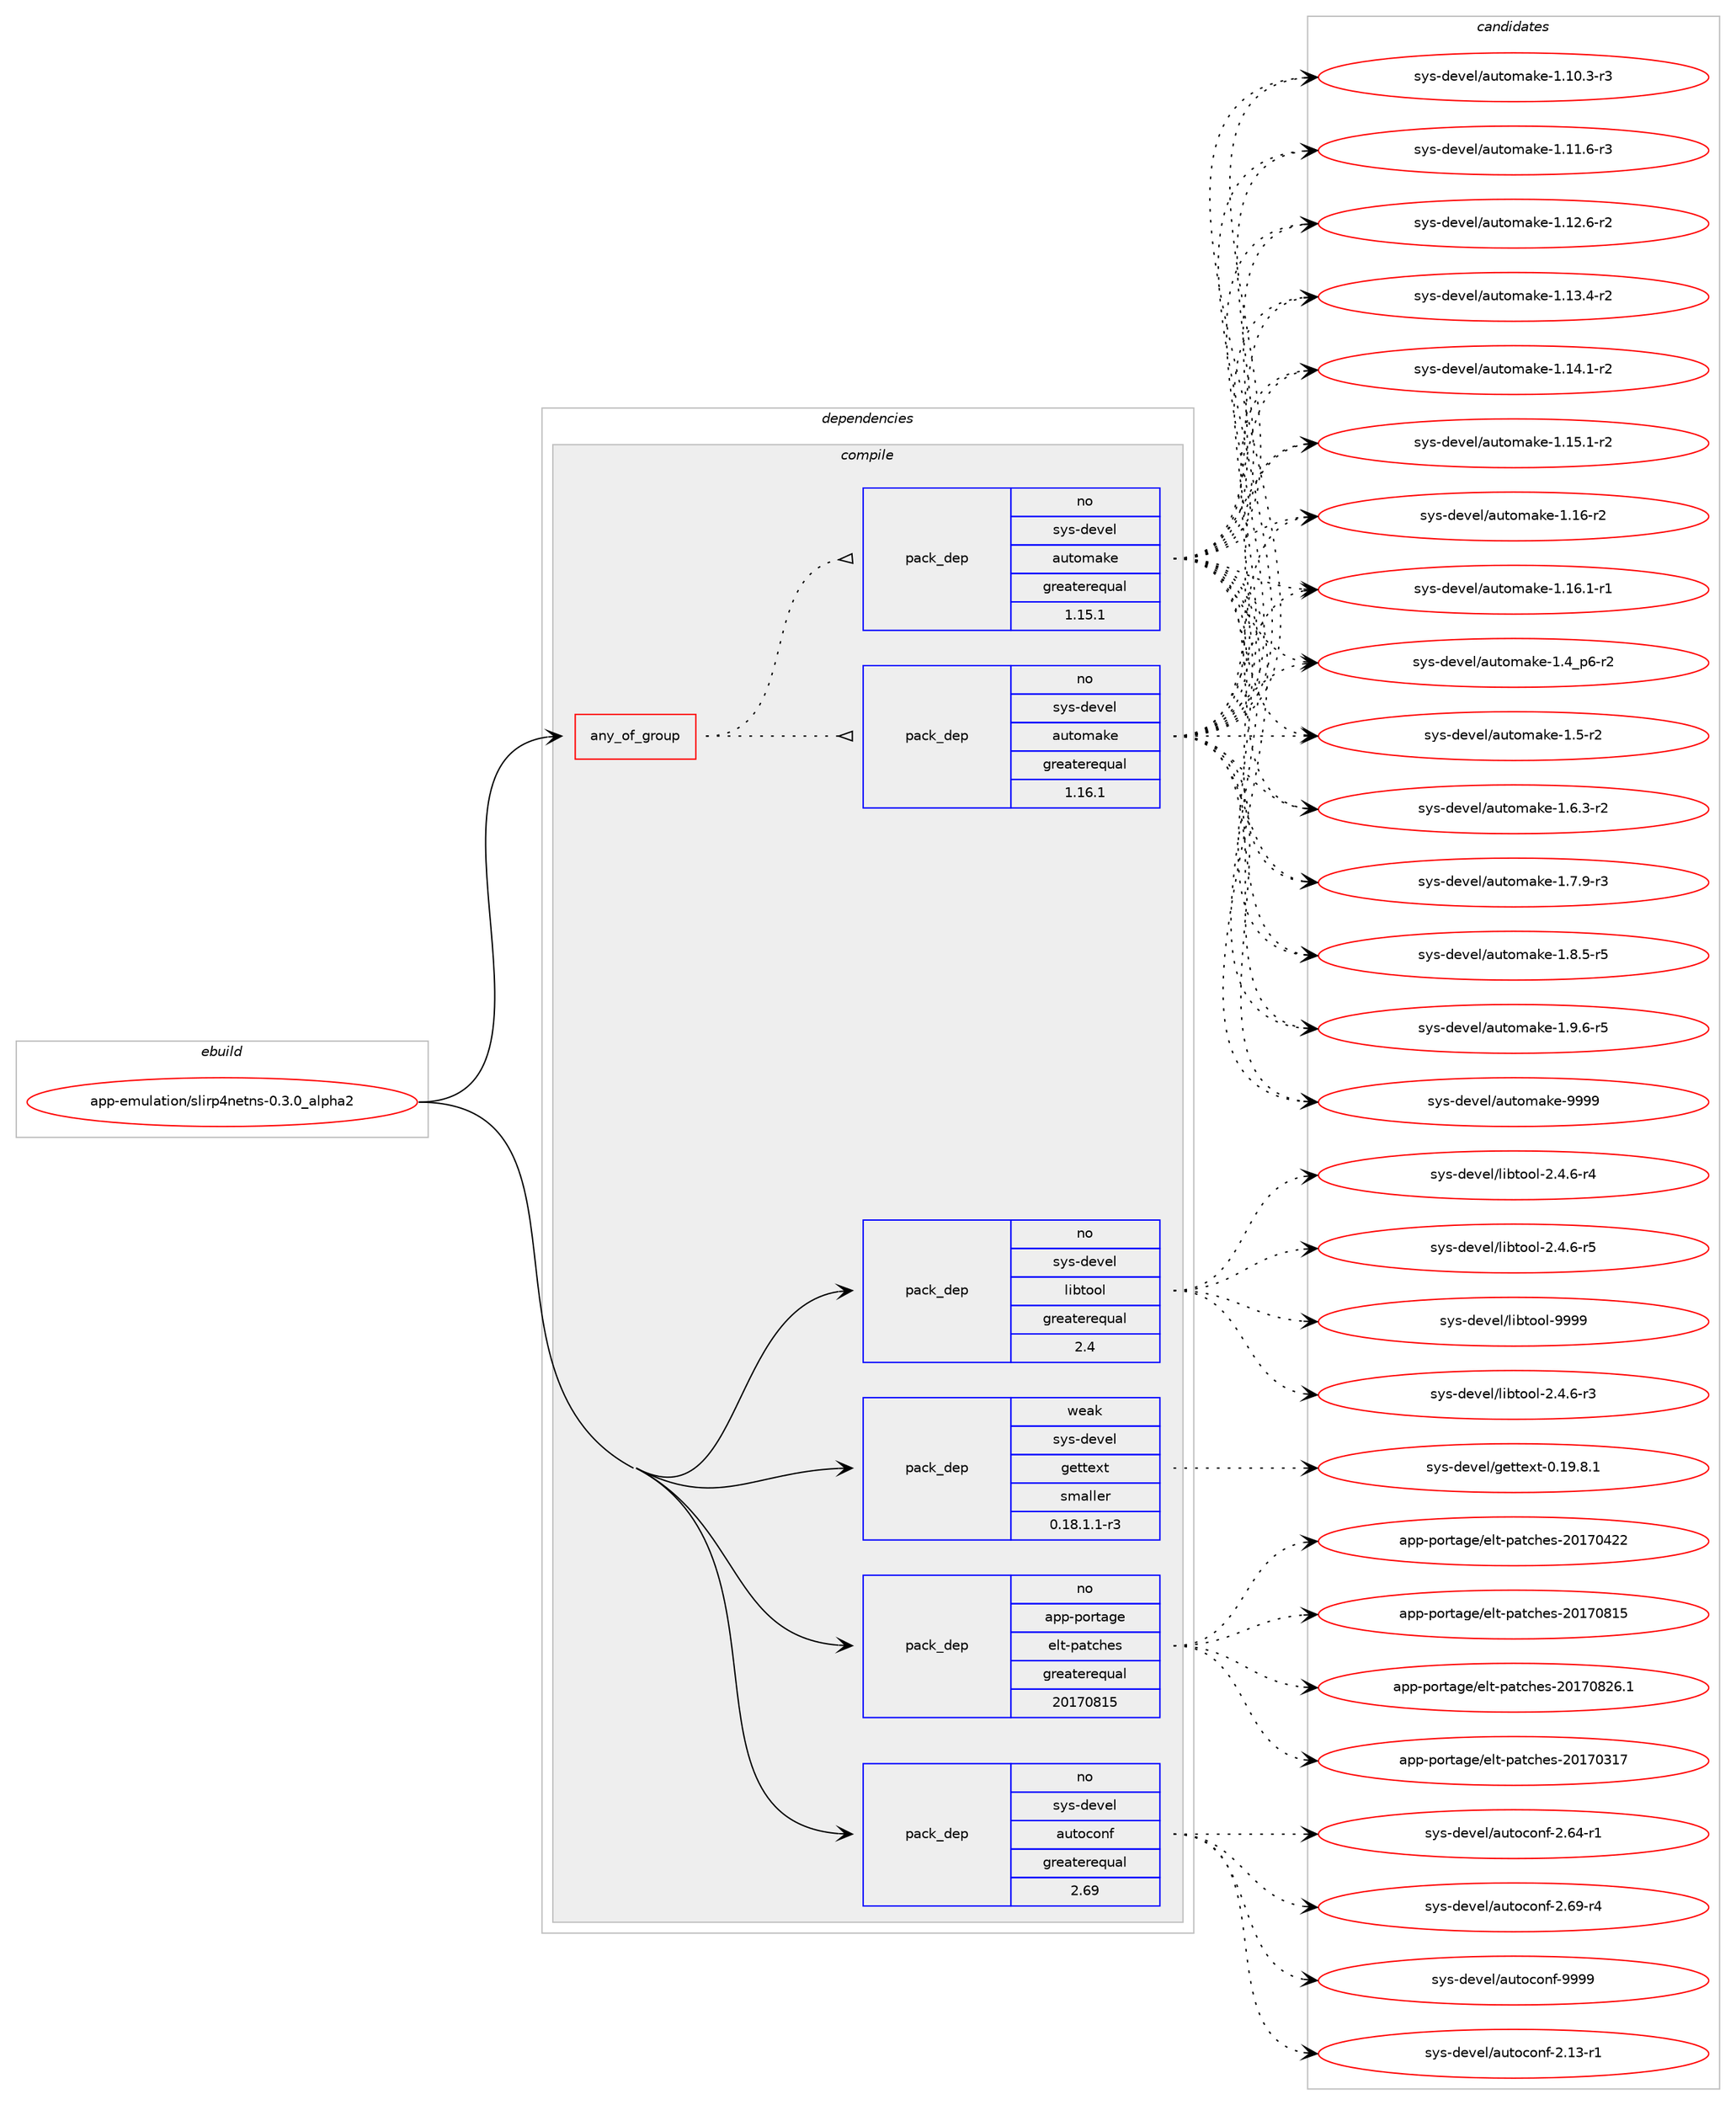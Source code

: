digraph prolog {

# *************
# Graph options
# *************

newrank=true;
concentrate=true;
compound=true;
graph [rankdir=LR,fontname=Helvetica,fontsize=10,ranksep=1.5];#, ranksep=2.5, nodesep=0.2];
edge  [arrowhead=vee];
node  [fontname=Helvetica,fontsize=10];

# **********
# The ebuild
# **********

subgraph cluster_leftcol {
color=gray;
rank=same;
label=<<i>ebuild</i>>;
id [label="app-emulation/slirp4netns-0.3.0_alpha2", color=red, width=4, href="../app-emulation/slirp4netns-0.3.0_alpha2.svg"];
}

# ****************
# The dependencies
# ****************

subgraph cluster_midcol {
color=gray;
label=<<i>dependencies</i>>;
subgraph cluster_compile {
fillcolor="#eeeeee";
style=filled;
label=<<i>compile</i>>;
subgraph any19497 {
dependency1288506 [label=<<TABLE BORDER="0" CELLBORDER="1" CELLSPACING="0" CELLPADDING="4"><TR><TD CELLPADDING="10">any_of_group</TD></TR></TABLE>>, shape=none, color=red];subgraph pack917794 {
dependency1288507 [label=<<TABLE BORDER="0" CELLBORDER="1" CELLSPACING="0" CELLPADDING="4" WIDTH="220"><TR><TD ROWSPAN="6" CELLPADDING="30">pack_dep</TD></TR><TR><TD WIDTH="110">no</TD></TR><TR><TD>sys-devel</TD></TR><TR><TD>automake</TD></TR><TR><TD>greaterequal</TD></TR><TR><TD>1.16.1</TD></TR></TABLE>>, shape=none, color=blue];
}
dependency1288506:e -> dependency1288507:w [weight=20,style="dotted",arrowhead="oinv"];
subgraph pack917795 {
dependency1288508 [label=<<TABLE BORDER="0" CELLBORDER="1" CELLSPACING="0" CELLPADDING="4" WIDTH="220"><TR><TD ROWSPAN="6" CELLPADDING="30">pack_dep</TD></TR><TR><TD WIDTH="110">no</TD></TR><TR><TD>sys-devel</TD></TR><TR><TD>automake</TD></TR><TR><TD>greaterequal</TD></TR><TR><TD>1.15.1</TD></TR></TABLE>>, shape=none, color=blue];
}
dependency1288506:e -> dependency1288508:w [weight=20,style="dotted",arrowhead="oinv"];
}
id:e -> dependency1288506:w [weight=20,style="solid",arrowhead="vee"];
subgraph pack917796 {
dependency1288509 [label=<<TABLE BORDER="0" CELLBORDER="1" CELLSPACING="0" CELLPADDING="4" WIDTH="220"><TR><TD ROWSPAN="6" CELLPADDING="30">pack_dep</TD></TR><TR><TD WIDTH="110">no</TD></TR><TR><TD>app-portage</TD></TR><TR><TD>elt-patches</TD></TR><TR><TD>greaterequal</TD></TR><TR><TD>20170815</TD></TR></TABLE>>, shape=none, color=blue];
}
id:e -> dependency1288509:w [weight=20,style="solid",arrowhead="vee"];
subgraph pack917797 {
dependency1288510 [label=<<TABLE BORDER="0" CELLBORDER="1" CELLSPACING="0" CELLPADDING="4" WIDTH="220"><TR><TD ROWSPAN="6" CELLPADDING="30">pack_dep</TD></TR><TR><TD WIDTH="110">no</TD></TR><TR><TD>sys-devel</TD></TR><TR><TD>autoconf</TD></TR><TR><TD>greaterequal</TD></TR><TR><TD>2.69</TD></TR></TABLE>>, shape=none, color=blue];
}
id:e -> dependency1288510:w [weight=20,style="solid",arrowhead="vee"];
subgraph pack917798 {
dependency1288511 [label=<<TABLE BORDER="0" CELLBORDER="1" CELLSPACING="0" CELLPADDING="4" WIDTH="220"><TR><TD ROWSPAN="6" CELLPADDING="30">pack_dep</TD></TR><TR><TD WIDTH="110">no</TD></TR><TR><TD>sys-devel</TD></TR><TR><TD>libtool</TD></TR><TR><TD>greaterequal</TD></TR><TR><TD>2.4</TD></TR></TABLE>>, shape=none, color=blue];
}
id:e -> dependency1288511:w [weight=20,style="solid",arrowhead="vee"];
subgraph pack917799 {
dependency1288512 [label=<<TABLE BORDER="0" CELLBORDER="1" CELLSPACING="0" CELLPADDING="4" WIDTH="220"><TR><TD ROWSPAN="6" CELLPADDING="30">pack_dep</TD></TR><TR><TD WIDTH="110">weak</TD></TR><TR><TD>sys-devel</TD></TR><TR><TD>gettext</TD></TR><TR><TD>smaller</TD></TR><TR><TD>0.18.1.1-r3</TD></TR></TABLE>>, shape=none, color=blue];
}
id:e -> dependency1288512:w [weight=20,style="solid",arrowhead="vee"];
}
subgraph cluster_compileandrun {
fillcolor="#eeeeee";
style=filled;
label=<<i>compile and run</i>>;
}
subgraph cluster_run {
fillcolor="#eeeeee";
style=filled;
label=<<i>run</i>>;
}
}

# **************
# The candidates
# **************

subgraph cluster_choices {
rank=same;
color=gray;
label=<<i>candidates</i>>;

subgraph choice917794 {
color=black;
nodesep=1;
choice11512111545100101118101108479711711611110997107101454946494846514511451 [label="sys-devel/automake-1.10.3-r3", color=red, width=4,href="../sys-devel/automake-1.10.3-r3.svg"];
choice11512111545100101118101108479711711611110997107101454946494946544511451 [label="sys-devel/automake-1.11.6-r3", color=red, width=4,href="../sys-devel/automake-1.11.6-r3.svg"];
choice11512111545100101118101108479711711611110997107101454946495046544511450 [label="sys-devel/automake-1.12.6-r2", color=red, width=4,href="../sys-devel/automake-1.12.6-r2.svg"];
choice11512111545100101118101108479711711611110997107101454946495146524511450 [label="sys-devel/automake-1.13.4-r2", color=red, width=4,href="../sys-devel/automake-1.13.4-r2.svg"];
choice11512111545100101118101108479711711611110997107101454946495246494511450 [label="sys-devel/automake-1.14.1-r2", color=red, width=4,href="../sys-devel/automake-1.14.1-r2.svg"];
choice11512111545100101118101108479711711611110997107101454946495346494511450 [label="sys-devel/automake-1.15.1-r2", color=red, width=4,href="../sys-devel/automake-1.15.1-r2.svg"];
choice1151211154510010111810110847971171161111099710710145494649544511450 [label="sys-devel/automake-1.16-r2", color=red, width=4,href="../sys-devel/automake-1.16-r2.svg"];
choice11512111545100101118101108479711711611110997107101454946495446494511449 [label="sys-devel/automake-1.16.1-r1", color=red, width=4,href="../sys-devel/automake-1.16.1-r1.svg"];
choice115121115451001011181011084797117116111109971071014549465295112544511450 [label="sys-devel/automake-1.4_p6-r2", color=red, width=4,href="../sys-devel/automake-1.4_p6-r2.svg"];
choice11512111545100101118101108479711711611110997107101454946534511450 [label="sys-devel/automake-1.5-r2", color=red, width=4,href="../sys-devel/automake-1.5-r2.svg"];
choice115121115451001011181011084797117116111109971071014549465446514511450 [label="sys-devel/automake-1.6.3-r2", color=red, width=4,href="../sys-devel/automake-1.6.3-r2.svg"];
choice115121115451001011181011084797117116111109971071014549465546574511451 [label="sys-devel/automake-1.7.9-r3", color=red, width=4,href="../sys-devel/automake-1.7.9-r3.svg"];
choice115121115451001011181011084797117116111109971071014549465646534511453 [label="sys-devel/automake-1.8.5-r5", color=red, width=4,href="../sys-devel/automake-1.8.5-r5.svg"];
choice115121115451001011181011084797117116111109971071014549465746544511453 [label="sys-devel/automake-1.9.6-r5", color=red, width=4,href="../sys-devel/automake-1.9.6-r5.svg"];
choice115121115451001011181011084797117116111109971071014557575757 [label="sys-devel/automake-9999", color=red, width=4,href="../sys-devel/automake-9999.svg"];
dependency1288507:e -> choice11512111545100101118101108479711711611110997107101454946494846514511451:w [style=dotted,weight="100"];
dependency1288507:e -> choice11512111545100101118101108479711711611110997107101454946494946544511451:w [style=dotted,weight="100"];
dependency1288507:e -> choice11512111545100101118101108479711711611110997107101454946495046544511450:w [style=dotted,weight="100"];
dependency1288507:e -> choice11512111545100101118101108479711711611110997107101454946495146524511450:w [style=dotted,weight="100"];
dependency1288507:e -> choice11512111545100101118101108479711711611110997107101454946495246494511450:w [style=dotted,weight="100"];
dependency1288507:e -> choice11512111545100101118101108479711711611110997107101454946495346494511450:w [style=dotted,weight="100"];
dependency1288507:e -> choice1151211154510010111810110847971171161111099710710145494649544511450:w [style=dotted,weight="100"];
dependency1288507:e -> choice11512111545100101118101108479711711611110997107101454946495446494511449:w [style=dotted,weight="100"];
dependency1288507:e -> choice115121115451001011181011084797117116111109971071014549465295112544511450:w [style=dotted,weight="100"];
dependency1288507:e -> choice11512111545100101118101108479711711611110997107101454946534511450:w [style=dotted,weight="100"];
dependency1288507:e -> choice115121115451001011181011084797117116111109971071014549465446514511450:w [style=dotted,weight="100"];
dependency1288507:e -> choice115121115451001011181011084797117116111109971071014549465546574511451:w [style=dotted,weight="100"];
dependency1288507:e -> choice115121115451001011181011084797117116111109971071014549465646534511453:w [style=dotted,weight="100"];
dependency1288507:e -> choice115121115451001011181011084797117116111109971071014549465746544511453:w [style=dotted,weight="100"];
dependency1288507:e -> choice115121115451001011181011084797117116111109971071014557575757:w [style=dotted,weight="100"];
}
subgraph choice917795 {
color=black;
nodesep=1;
choice11512111545100101118101108479711711611110997107101454946494846514511451 [label="sys-devel/automake-1.10.3-r3", color=red, width=4,href="../sys-devel/automake-1.10.3-r3.svg"];
choice11512111545100101118101108479711711611110997107101454946494946544511451 [label="sys-devel/automake-1.11.6-r3", color=red, width=4,href="../sys-devel/automake-1.11.6-r3.svg"];
choice11512111545100101118101108479711711611110997107101454946495046544511450 [label="sys-devel/automake-1.12.6-r2", color=red, width=4,href="../sys-devel/automake-1.12.6-r2.svg"];
choice11512111545100101118101108479711711611110997107101454946495146524511450 [label="sys-devel/automake-1.13.4-r2", color=red, width=4,href="../sys-devel/automake-1.13.4-r2.svg"];
choice11512111545100101118101108479711711611110997107101454946495246494511450 [label="sys-devel/automake-1.14.1-r2", color=red, width=4,href="../sys-devel/automake-1.14.1-r2.svg"];
choice11512111545100101118101108479711711611110997107101454946495346494511450 [label="sys-devel/automake-1.15.1-r2", color=red, width=4,href="../sys-devel/automake-1.15.1-r2.svg"];
choice1151211154510010111810110847971171161111099710710145494649544511450 [label="sys-devel/automake-1.16-r2", color=red, width=4,href="../sys-devel/automake-1.16-r2.svg"];
choice11512111545100101118101108479711711611110997107101454946495446494511449 [label="sys-devel/automake-1.16.1-r1", color=red, width=4,href="../sys-devel/automake-1.16.1-r1.svg"];
choice115121115451001011181011084797117116111109971071014549465295112544511450 [label="sys-devel/automake-1.4_p6-r2", color=red, width=4,href="../sys-devel/automake-1.4_p6-r2.svg"];
choice11512111545100101118101108479711711611110997107101454946534511450 [label="sys-devel/automake-1.5-r2", color=red, width=4,href="../sys-devel/automake-1.5-r2.svg"];
choice115121115451001011181011084797117116111109971071014549465446514511450 [label="sys-devel/automake-1.6.3-r2", color=red, width=4,href="../sys-devel/automake-1.6.3-r2.svg"];
choice115121115451001011181011084797117116111109971071014549465546574511451 [label="sys-devel/automake-1.7.9-r3", color=red, width=4,href="../sys-devel/automake-1.7.9-r3.svg"];
choice115121115451001011181011084797117116111109971071014549465646534511453 [label="sys-devel/automake-1.8.5-r5", color=red, width=4,href="../sys-devel/automake-1.8.5-r5.svg"];
choice115121115451001011181011084797117116111109971071014549465746544511453 [label="sys-devel/automake-1.9.6-r5", color=red, width=4,href="../sys-devel/automake-1.9.6-r5.svg"];
choice115121115451001011181011084797117116111109971071014557575757 [label="sys-devel/automake-9999", color=red, width=4,href="../sys-devel/automake-9999.svg"];
dependency1288508:e -> choice11512111545100101118101108479711711611110997107101454946494846514511451:w [style=dotted,weight="100"];
dependency1288508:e -> choice11512111545100101118101108479711711611110997107101454946494946544511451:w [style=dotted,weight="100"];
dependency1288508:e -> choice11512111545100101118101108479711711611110997107101454946495046544511450:w [style=dotted,weight="100"];
dependency1288508:e -> choice11512111545100101118101108479711711611110997107101454946495146524511450:w [style=dotted,weight="100"];
dependency1288508:e -> choice11512111545100101118101108479711711611110997107101454946495246494511450:w [style=dotted,weight="100"];
dependency1288508:e -> choice11512111545100101118101108479711711611110997107101454946495346494511450:w [style=dotted,weight="100"];
dependency1288508:e -> choice1151211154510010111810110847971171161111099710710145494649544511450:w [style=dotted,weight="100"];
dependency1288508:e -> choice11512111545100101118101108479711711611110997107101454946495446494511449:w [style=dotted,weight="100"];
dependency1288508:e -> choice115121115451001011181011084797117116111109971071014549465295112544511450:w [style=dotted,weight="100"];
dependency1288508:e -> choice11512111545100101118101108479711711611110997107101454946534511450:w [style=dotted,weight="100"];
dependency1288508:e -> choice115121115451001011181011084797117116111109971071014549465446514511450:w [style=dotted,weight="100"];
dependency1288508:e -> choice115121115451001011181011084797117116111109971071014549465546574511451:w [style=dotted,weight="100"];
dependency1288508:e -> choice115121115451001011181011084797117116111109971071014549465646534511453:w [style=dotted,weight="100"];
dependency1288508:e -> choice115121115451001011181011084797117116111109971071014549465746544511453:w [style=dotted,weight="100"];
dependency1288508:e -> choice115121115451001011181011084797117116111109971071014557575757:w [style=dotted,weight="100"];
}
subgraph choice917796 {
color=black;
nodesep=1;
choice97112112451121111141169710310147101108116451129711699104101115455048495548514955 [label="app-portage/elt-patches-20170317", color=red, width=4,href="../app-portage/elt-patches-20170317.svg"];
choice97112112451121111141169710310147101108116451129711699104101115455048495548525050 [label="app-portage/elt-patches-20170422", color=red, width=4,href="../app-portage/elt-patches-20170422.svg"];
choice97112112451121111141169710310147101108116451129711699104101115455048495548564953 [label="app-portage/elt-patches-20170815", color=red, width=4,href="../app-portage/elt-patches-20170815.svg"];
choice971121124511211111411697103101471011081164511297116991041011154550484955485650544649 [label="app-portage/elt-patches-20170826.1", color=red, width=4,href="../app-portage/elt-patches-20170826.1.svg"];
dependency1288509:e -> choice97112112451121111141169710310147101108116451129711699104101115455048495548514955:w [style=dotted,weight="100"];
dependency1288509:e -> choice97112112451121111141169710310147101108116451129711699104101115455048495548525050:w [style=dotted,weight="100"];
dependency1288509:e -> choice97112112451121111141169710310147101108116451129711699104101115455048495548564953:w [style=dotted,weight="100"];
dependency1288509:e -> choice971121124511211111411697103101471011081164511297116991041011154550484955485650544649:w [style=dotted,weight="100"];
}
subgraph choice917797 {
color=black;
nodesep=1;
choice1151211154510010111810110847971171161119911111010245504649514511449 [label="sys-devel/autoconf-2.13-r1", color=red, width=4,href="../sys-devel/autoconf-2.13-r1.svg"];
choice1151211154510010111810110847971171161119911111010245504654524511449 [label="sys-devel/autoconf-2.64-r1", color=red, width=4,href="../sys-devel/autoconf-2.64-r1.svg"];
choice1151211154510010111810110847971171161119911111010245504654574511452 [label="sys-devel/autoconf-2.69-r4", color=red, width=4,href="../sys-devel/autoconf-2.69-r4.svg"];
choice115121115451001011181011084797117116111991111101024557575757 [label="sys-devel/autoconf-9999", color=red, width=4,href="../sys-devel/autoconf-9999.svg"];
dependency1288510:e -> choice1151211154510010111810110847971171161119911111010245504649514511449:w [style=dotted,weight="100"];
dependency1288510:e -> choice1151211154510010111810110847971171161119911111010245504654524511449:w [style=dotted,weight="100"];
dependency1288510:e -> choice1151211154510010111810110847971171161119911111010245504654574511452:w [style=dotted,weight="100"];
dependency1288510:e -> choice115121115451001011181011084797117116111991111101024557575757:w [style=dotted,weight="100"];
}
subgraph choice917798 {
color=black;
nodesep=1;
choice1151211154510010111810110847108105981161111111084550465246544511451 [label="sys-devel/libtool-2.4.6-r3", color=red, width=4,href="../sys-devel/libtool-2.4.6-r3.svg"];
choice1151211154510010111810110847108105981161111111084550465246544511452 [label="sys-devel/libtool-2.4.6-r4", color=red, width=4,href="../sys-devel/libtool-2.4.6-r4.svg"];
choice1151211154510010111810110847108105981161111111084550465246544511453 [label="sys-devel/libtool-2.4.6-r5", color=red, width=4,href="../sys-devel/libtool-2.4.6-r5.svg"];
choice1151211154510010111810110847108105981161111111084557575757 [label="sys-devel/libtool-9999", color=red, width=4,href="../sys-devel/libtool-9999.svg"];
dependency1288511:e -> choice1151211154510010111810110847108105981161111111084550465246544511451:w [style=dotted,weight="100"];
dependency1288511:e -> choice1151211154510010111810110847108105981161111111084550465246544511452:w [style=dotted,weight="100"];
dependency1288511:e -> choice1151211154510010111810110847108105981161111111084550465246544511453:w [style=dotted,weight="100"];
dependency1288511:e -> choice1151211154510010111810110847108105981161111111084557575757:w [style=dotted,weight="100"];
}
subgraph choice917799 {
color=black;
nodesep=1;
choice1151211154510010111810110847103101116116101120116454846495746564649 [label="sys-devel/gettext-0.19.8.1", color=red, width=4,href="../sys-devel/gettext-0.19.8.1.svg"];
dependency1288512:e -> choice1151211154510010111810110847103101116116101120116454846495746564649:w [style=dotted,weight="100"];
}
}

}
